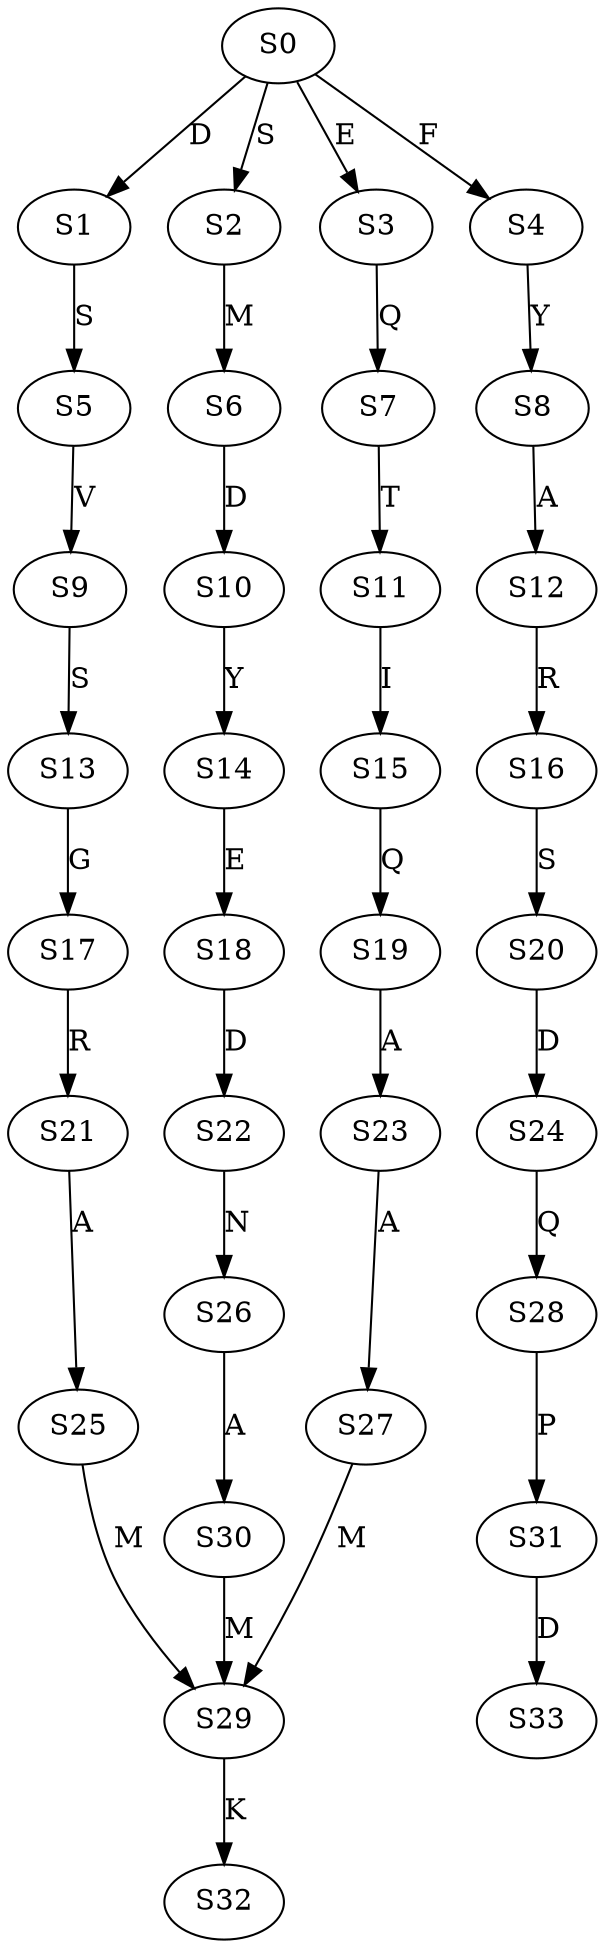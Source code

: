 strict digraph  {
	S0 -> S1 [ label = D ];
	S0 -> S2 [ label = S ];
	S0 -> S3 [ label = E ];
	S0 -> S4 [ label = F ];
	S1 -> S5 [ label = S ];
	S2 -> S6 [ label = M ];
	S3 -> S7 [ label = Q ];
	S4 -> S8 [ label = Y ];
	S5 -> S9 [ label = V ];
	S6 -> S10 [ label = D ];
	S7 -> S11 [ label = T ];
	S8 -> S12 [ label = A ];
	S9 -> S13 [ label = S ];
	S10 -> S14 [ label = Y ];
	S11 -> S15 [ label = I ];
	S12 -> S16 [ label = R ];
	S13 -> S17 [ label = G ];
	S14 -> S18 [ label = E ];
	S15 -> S19 [ label = Q ];
	S16 -> S20 [ label = S ];
	S17 -> S21 [ label = R ];
	S18 -> S22 [ label = D ];
	S19 -> S23 [ label = A ];
	S20 -> S24 [ label = D ];
	S21 -> S25 [ label = A ];
	S22 -> S26 [ label = N ];
	S23 -> S27 [ label = A ];
	S24 -> S28 [ label = Q ];
	S25 -> S29 [ label = M ];
	S26 -> S30 [ label = A ];
	S27 -> S29 [ label = M ];
	S28 -> S31 [ label = P ];
	S29 -> S32 [ label = K ];
	S30 -> S29 [ label = M ];
	S31 -> S33 [ label = D ];
}
